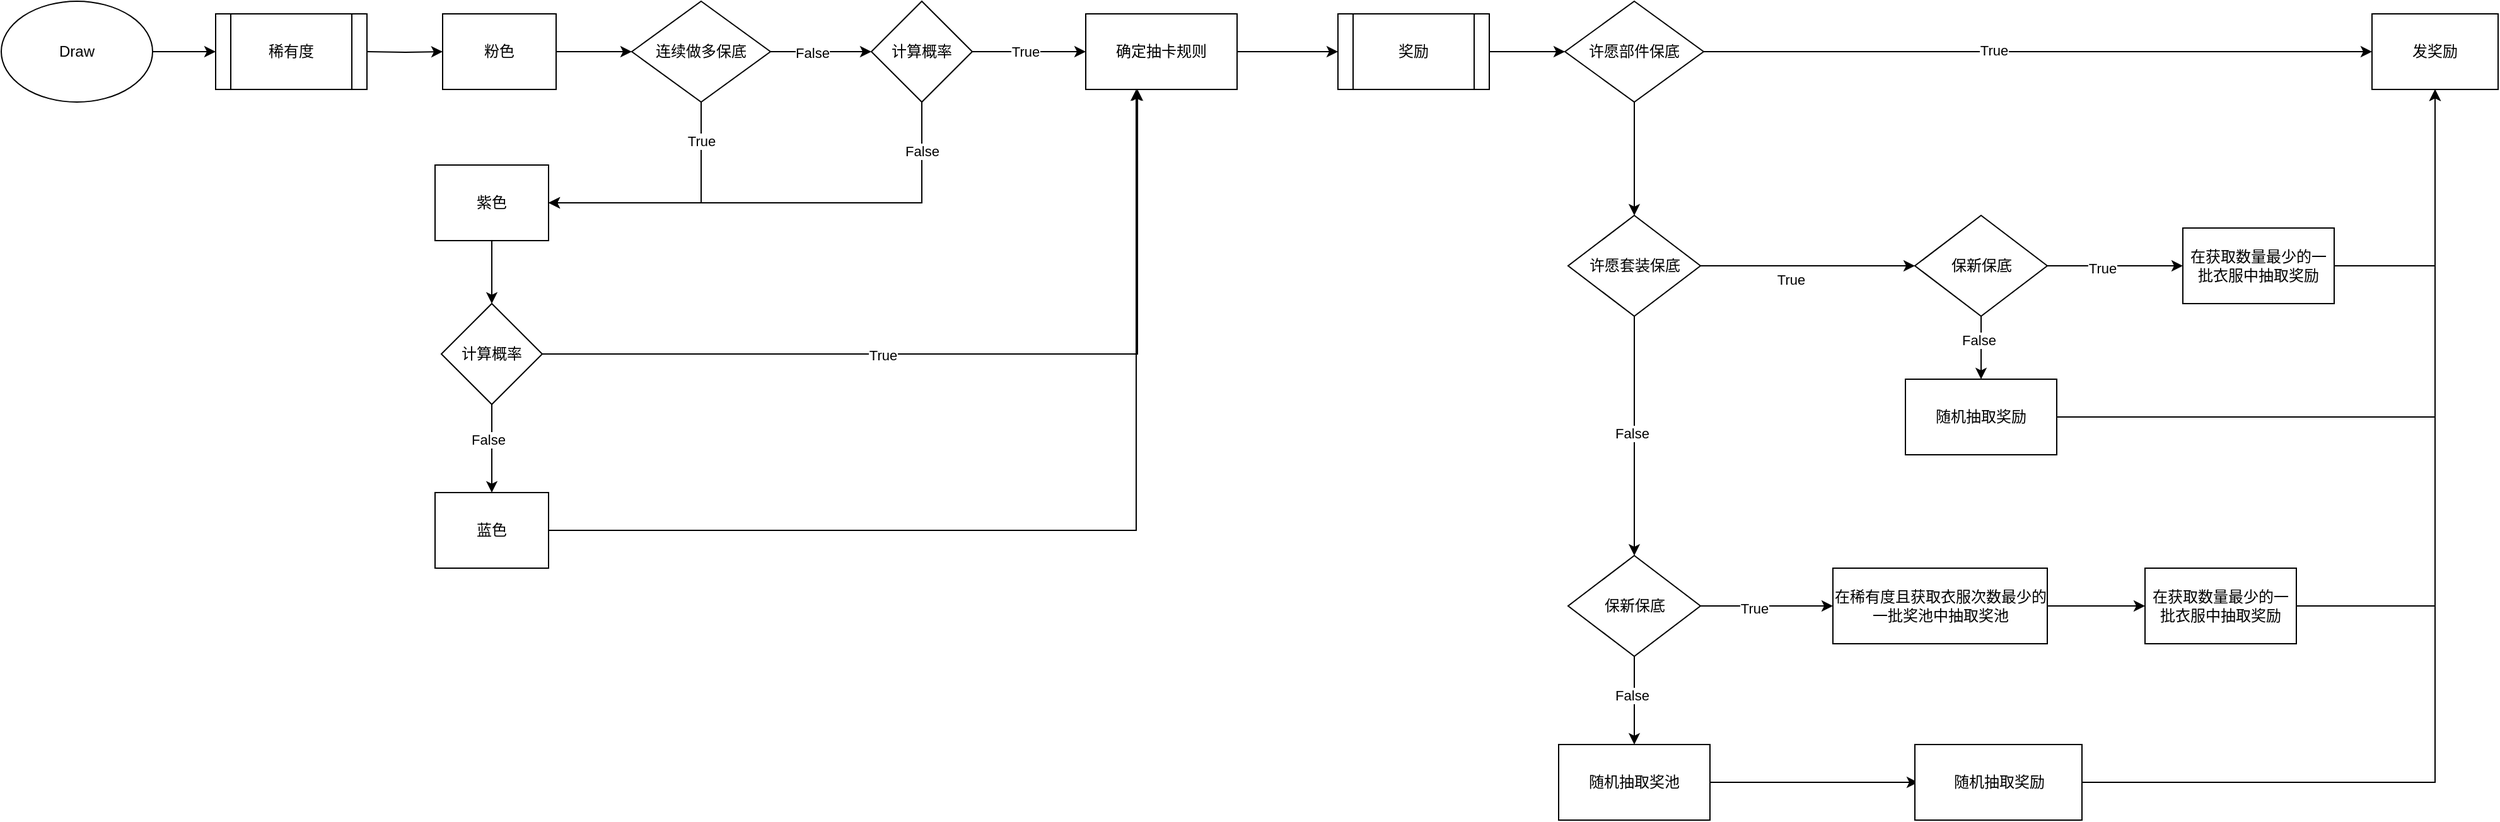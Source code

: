 <mxfile version="26.0.14">
  <diagram name="第 1 页" id="WqyXAUBNhNQGOXnJ9rBt">
    <mxGraphModel dx="1687" dy="868" grid="1" gridSize="10" guides="1" tooltips="1" connect="1" arrows="1" fold="1" page="1" pageScale="1" pageWidth="827" pageHeight="1169" math="0" shadow="0">
      <root>
        <mxCell id="0" />
        <mxCell id="1" parent="0" />
        <mxCell id="dku_ojpSadkpaKUjPToD-3" value="" style="edgeStyle=orthogonalEdgeStyle;rounded=0;orthogonalLoop=1;jettySize=auto;html=1;" edge="1" parent="1">
          <mxGeometry relative="1" as="geometry">
            <mxPoint x="140" y="280" as="sourcePoint" />
            <mxPoint x="190" y="280" as="targetPoint" />
          </mxGeometry>
        </mxCell>
        <mxCell id="dku_ojpSadkpaKUjPToD-5" value="" style="edgeStyle=orthogonalEdgeStyle;rounded=0;orthogonalLoop=1;jettySize=auto;html=1;entryX=0;entryY=0.5;entryDx=0;entryDy=0;" edge="1" parent="1" target="dku_ojpSadkpaKUjPToD-58">
          <mxGeometry relative="1" as="geometry">
            <mxPoint x="310" y="280" as="sourcePoint" />
            <mxPoint x="374" y="280" as="targetPoint" />
          </mxGeometry>
        </mxCell>
        <mxCell id="dku_ojpSadkpaKUjPToD-43" value="" style="edgeStyle=orthogonalEdgeStyle;rounded=0;orthogonalLoop=1;jettySize=auto;html=1;entryX=0.5;entryY=0;entryDx=0;entryDy=0;exitX=0.5;exitY=1;exitDx=0;exitDy=0;" edge="1" parent="1" source="dku_ojpSadkpaKUjPToD-63" target="dku_ojpSadkpaKUjPToD-44">
          <mxGeometry relative="1" as="geometry">
            <mxPoint x="414" y="440" as="sourcePoint" />
            <mxPoint x="414" y="480" as="targetPoint" />
          </mxGeometry>
        </mxCell>
        <mxCell id="dku_ojpSadkpaKUjPToD-17" value="" style="edgeStyle=orthogonalEdgeStyle;rounded=0;orthogonalLoop=1;jettySize=auto;html=1;" edge="1" parent="1" source="dku_ojpSadkpaKUjPToD-13" target="dku_ojpSadkpaKUjPToD-23">
          <mxGeometry relative="1" as="geometry">
            <mxPoint x="707" y="280" as="targetPoint" />
          </mxGeometry>
        </mxCell>
        <mxCell id="dku_ojpSadkpaKUjPToD-19" value="False" style="edgeLabel;html=1;align=center;verticalAlign=middle;resizable=0;points=[];" vertex="1" connectable="0" parent="dku_ojpSadkpaKUjPToD-17">
          <mxGeometry x="-0.173" y="-1" relative="1" as="geometry">
            <mxPoint as="offset" />
          </mxGeometry>
        </mxCell>
        <mxCell id="dku_ojpSadkpaKUjPToD-13" value="连续做多保底" style="rhombus;whiteSpace=wrap;html=1;rounded=0;" vertex="1" parent="1">
          <mxGeometry x="520" y="240" width="110" height="80" as="geometry" />
        </mxCell>
        <mxCell id="dku_ojpSadkpaKUjPToD-21" value="" style="endArrow=classic;html=1;rounded=0;exitX=0.5;exitY=1;exitDx=0;exitDy=0;entryX=1;entryY=0.5;entryDx=0;entryDy=0;" edge="1" parent="1" source="dku_ojpSadkpaKUjPToD-13">
          <mxGeometry width="50" height="50" relative="1" as="geometry">
            <mxPoint x="390" y="410" as="sourcePoint" />
            <mxPoint x="454" y="400" as="targetPoint" />
            <Array as="points">
              <mxPoint x="575" y="400" />
            </Array>
          </mxGeometry>
        </mxCell>
        <mxCell id="dku_ojpSadkpaKUjPToD-31" value="True" style="edgeLabel;html=1;align=center;verticalAlign=middle;resizable=0;points=[];" vertex="1" connectable="0" parent="dku_ojpSadkpaKUjPToD-21">
          <mxGeometry x="-0.692" relative="1" as="geometry">
            <mxPoint as="offset" />
          </mxGeometry>
        </mxCell>
        <mxCell id="dku_ojpSadkpaKUjPToD-28" value="" style="edgeStyle=orthogonalEdgeStyle;rounded=0;orthogonalLoop=1;jettySize=auto;html=1;" edge="1" parent="1" source="dku_ojpSadkpaKUjPToD-23" target="dku_ojpSadkpaKUjPToD-27">
          <mxGeometry relative="1" as="geometry" />
        </mxCell>
        <mxCell id="dku_ojpSadkpaKUjPToD-29" value="True" style="edgeLabel;html=1;align=center;verticalAlign=middle;resizable=0;points=[];" vertex="1" connectable="0" parent="dku_ojpSadkpaKUjPToD-28">
          <mxGeometry x="-0.067" relative="1" as="geometry">
            <mxPoint as="offset" />
          </mxGeometry>
        </mxCell>
        <mxCell id="dku_ojpSadkpaKUjPToD-23" value="计算概率" style="rhombus;whiteSpace=wrap;html=1;" vertex="1" parent="1">
          <mxGeometry x="710" y="240" width="80" height="80" as="geometry" />
        </mxCell>
        <mxCell id="dku_ojpSadkpaKUjPToD-27" value="确定抽卡规则" style="whiteSpace=wrap;html=1;" vertex="1" parent="1">
          <mxGeometry x="880" y="250" width="120" height="60" as="geometry" />
        </mxCell>
        <mxCell id="dku_ojpSadkpaKUjPToD-32" value="" style="endArrow=classic;html=1;rounded=0;exitX=0.5;exitY=1;exitDx=0;exitDy=0;entryX=1;entryY=0.5;entryDx=0;entryDy=0;" edge="1" parent="1" source="dku_ojpSadkpaKUjPToD-23">
          <mxGeometry width="50" height="50" relative="1" as="geometry">
            <mxPoint x="790" y="400" as="sourcePoint" />
            <mxPoint x="454" y="400" as="targetPoint" />
            <Array as="points">
              <mxPoint x="750" y="400" />
            </Array>
          </mxGeometry>
        </mxCell>
        <mxCell id="dku_ojpSadkpaKUjPToD-33" value="False" style="edgeLabel;html=1;align=center;verticalAlign=middle;resizable=0;points=[];" vertex="1" connectable="0" parent="dku_ojpSadkpaKUjPToD-32">
          <mxGeometry x="-0.795" y="-2" relative="1" as="geometry">
            <mxPoint x="2" as="offset" />
          </mxGeometry>
        </mxCell>
        <mxCell id="dku_ojpSadkpaKUjPToD-44" value="计算概率" style="rhombus;whiteSpace=wrap;html=1;" vertex="1" parent="1">
          <mxGeometry x="369" y="480" width="80" height="80" as="geometry" />
        </mxCell>
        <mxCell id="dku_ojpSadkpaKUjPToD-52" value="" style="endArrow=classic;html=1;rounded=0;exitX=1;exitY=0.5;exitDx=0;exitDy=0;entryX=0.342;entryY=1;entryDx=0;entryDy=0;entryPerimeter=0;" edge="1" parent="1" source="dku_ojpSadkpaKUjPToD-44" target="dku_ojpSadkpaKUjPToD-27">
          <mxGeometry width="50" height="50" relative="1" as="geometry">
            <mxPoint x="390" y="410" as="sourcePoint" />
            <mxPoint x="940" y="530" as="targetPoint" />
            <Array as="points">
              <mxPoint x="921" y="520" />
            </Array>
          </mxGeometry>
        </mxCell>
        <mxCell id="dku_ojpSadkpaKUjPToD-54" value="True" style="edgeLabel;html=1;align=center;verticalAlign=middle;resizable=0;points=[];" vertex="1" connectable="0" parent="dku_ojpSadkpaKUjPToD-52">
          <mxGeometry x="-0.209" y="-1" relative="1" as="geometry">
            <mxPoint as="offset" />
          </mxGeometry>
        </mxCell>
        <mxCell id="dku_ojpSadkpaKUjPToD-55" value="" style="endArrow=classic;html=1;rounded=0;exitX=0.5;exitY=1;exitDx=0;exitDy=0;entryX=0.5;entryY=0;entryDx=0;entryDy=0;" edge="1" parent="1" source="dku_ojpSadkpaKUjPToD-44" target="dku_ojpSadkpaKUjPToD-69">
          <mxGeometry width="50" height="50" relative="1" as="geometry">
            <mxPoint x="390" y="410" as="sourcePoint" />
            <mxPoint x="409" y="620" as="targetPoint" />
          </mxGeometry>
        </mxCell>
        <mxCell id="dku_ojpSadkpaKUjPToD-57" value="False" style="edgeLabel;html=1;align=center;verticalAlign=middle;resizable=0;points=[];" vertex="1" connectable="0" parent="dku_ojpSadkpaKUjPToD-55">
          <mxGeometry x="-0.2" y="-3" relative="1" as="geometry">
            <mxPoint as="offset" />
          </mxGeometry>
        </mxCell>
        <mxCell id="dku_ojpSadkpaKUjPToD-56" value="" style="endArrow=classic;html=1;rounded=0;exitX=1;exitY=0.5;exitDx=0;exitDy=0;" edge="1" parent="1">
          <mxGeometry width="50" height="50" relative="1" as="geometry">
            <mxPoint x="449" y="660" as="sourcePoint" />
            <mxPoint x="920" y="310" as="targetPoint" />
            <Array as="points">
              <mxPoint x="920" y="660" />
            </Array>
          </mxGeometry>
        </mxCell>
        <mxCell id="dku_ojpSadkpaKUjPToD-58" value="粉色" style="rounded=0;whiteSpace=wrap;html=1;" vertex="1" parent="1">
          <mxGeometry x="370" y="250" width="90" height="60" as="geometry" />
        </mxCell>
        <mxCell id="dku_ojpSadkpaKUjPToD-60" value="" style="endArrow=classic;html=1;rounded=0;exitX=1;exitY=0.5;exitDx=0;exitDy=0;entryX=0;entryY=0.5;entryDx=0;entryDy=0;" edge="1" parent="1" source="dku_ojpSadkpaKUjPToD-58" target="dku_ojpSadkpaKUjPToD-13">
          <mxGeometry width="50" height="50" relative="1" as="geometry">
            <mxPoint x="510" y="260" as="sourcePoint" />
            <mxPoint x="560" y="210" as="targetPoint" />
          </mxGeometry>
        </mxCell>
        <mxCell id="dku_ojpSadkpaKUjPToD-63" value="紫色" style="rounded=0;whiteSpace=wrap;html=1;" vertex="1" parent="1">
          <mxGeometry x="364" y="370" width="90" height="60" as="geometry" />
        </mxCell>
        <mxCell id="dku_ojpSadkpaKUjPToD-69" value="蓝色" style="rounded=0;whiteSpace=wrap;html=1;" vertex="1" parent="1">
          <mxGeometry x="364" y="630" width="90" height="60" as="geometry" />
        </mxCell>
        <mxCell id="dku_ojpSadkpaKUjPToD-70" value="" style="endArrow=classic;html=1;rounded=0;exitX=1;exitY=0.5;exitDx=0;exitDy=0;" edge="1" parent="1" source="dku_ojpSadkpaKUjPToD-27">
          <mxGeometry width="50" height="50" relative="1" as="geometry">
            <mxPoint x="1040" y="290" as="sourcePoint" />
            <mxPoint x="1080" y="280" as="targetPoint" />
          </mxGeometry>
        </mxCell>
        <mxCell id="dku_ojpSadkpaKUjPToD-73" value="Draw" style="ellipse;whiteSpace=wrap;html=1;" vertex="1" parent="1">
          <mxGeometry x="20" y="240" width="120" height="80" as="geometry" />
        </mxCell>
        <mxCell id="dku_ojpSadkpaKUjPToD-74" value="稀有度" style="shape=process;whiteSpace=wrap;html=1;backgroundOutline=1;" vertex="1" parent="1">
          <mxGeometry x="190" y="250" width="120" height="60" as="geometry" />
        </mxCell>
        <mxCell id="dku_ojpSadkpaKUjPToD-77" value="" style="edgeStyle=orthogonalEdgeStyle;rounded=0;orthogonalLoop=1;jettySize=auto;html=1;" edge="1" parent="1" source="dku_ojpSadkpaKUjPToD-75">
          <mxGeometry relative="1" as="geometry">
            <mxPoint x="1260" y="280" as="targetPoint" />
          </mxGeometry>
        </mxCell>
        <mxCell id="dku_ojpSadkpaKUjPToD-75" value="奖励" style="shape=process;whiteSpace=wrap;html=1;backgroundOutline=1;" vertex="1" parent="1">
          <mxGeometry x="1080" y="250" width="120" height="60" as="geometry" />
        </mxCell>
        <mxCell id="dku_ojpSadkpaKUjPToD-83" value="" style="edgeStyle=orthogonalEdgeStyle;rounded=0;orthogonalLoop=1;jettySize=auto;html=1;" edge="1" parent="1" source="dku_ojpSadkpaKUjPToD-80" target="dku_ojpSadkpaKUjPToD-82">
          <mxGeometry relative="1" as="geometry" />
        </mxCell>
        <mxCell id="dku_ojpSadkpaKUjPToD-85" value="True" style="edgeLabel;html=1;align=center;verticalAlign=middle;resizable=0;points=[];" vertex="1" connectable="0" parent="dku_ojpSadkpaKUjPToD-83">
          <mxGeometry x="-0.133" y="1" relative="1" as="geometry">
            <mxPoint as="offset" />
          </mxGeometry>
        </mxCell>
        <mxCell id="dku_ojpSadkpaKUjPToD-87" value="" style="edgeStyle=orthogonalEdgeStyle;rounded=0;orthogonalLoop=1;jettySize=auto;html=1;" edge="1" parent="1" source="dku_ojpSadkpaKUjPToD-80" target="dku_ojpSadkpaKUjPToD-86">
          <mxGeometry relative="1" as="geometry" />
        </mxCell>
        <mxCell id="dku_ojpSadkpaKUjPToD-80" value="许愿部件保底" style="rhombus;whiteSpace=wrap;html=1;" vertex="1" parent="1">
          <mxGeometry x="1260" y="240" width="110" height="80" as="geometry" />
        </mxCell>
        <mxCell id="dku_ojpSadkpaKUjPToD-82" value="发奖励" style="whiteSpace=wrap;html=1;" vertex="1" parent="1">
          <mxGeometry x="1900" y="250" width="100" height="60" as="geometry" />
        </mxCell>
        <mxCell id="dku_ojpSadkpaKUjPToD-89" value="" style="edgeStyle=orthogonalEdgeStyle;rounded=0;orthogonalLoop=1;jettySize=auto;html=1;" edge="1" parent="1" source="dku_ojpSadkpaKUjPToD-86" target="dku_ojpSadkpaKUjPToD-88">
          <mxGeometry relative="1" as="geometry" />
        </mxCell>
        <mxCell id="dku_ojpSadkpaKUjPToD-92" value="True" style="edgeLabel;html=1;align=center;verticalAlign=middle;resizable=0;points=[];" vertex="1" connectable="0" parent="dku_ojpSadkpaKUjPToD-89">
          <mxGeometry x="-0.12" y="2" relative="1" as="geometry">
            <mxPoint x="-4" y="13" as="offset" />
          </mxGeometry>
        </mxCell>
        <mxCell id="dku_ojpSadkpaKUjPToD-99" style="edgeStyle=orthogonalEdgeStyle;rounded=0;orthogonalLoop=1;jettySize=auto;html=1;exitX=0.5;exitY=1;exitDx=0;exitDy=0;" edge="1" parent="1" source="dku_ojpSadkpaKUjPToD-86">
          <mxGeometry relative="1" as="geometry">
            <mxPoint x="1315" y="680" as="targetPoint" />
            <mxPoint x="1310" y="480" as="sourcePoint" />
          </mxGeometry>
        </mxCell>
        <mxCell id="dku_ojpSadkpaKUjPToD-100" value="False" style="edgeLabel;html=1;align=center;verticalAlign=middle;resizable=0;points=[];" vertex="1" connectable="0" parent="dku_ojpSadkpaKUjPToD-99">
          <mxGeometry x="-0.031" y="-2" relative="1" as="geometry">
            <mxPoint as="offset" />
          </mxGeometry>
        </mxCell>
        <mxCell id="dku_ojpSadkpaKUjPToD-86" value="许愿套装保底" style="rhombus;whiteSpace=wrap;html=1;" vertex="1" parent="1">
          <mxGeometry x="1262.5" y="410" width="105" height="80" as="geometry" />
        </mxCell>
        <mxCell id="dku_ojpSadkpaKUjPToD-91" value="" style="edgeStyle=orthogonalEdgeStyle;rounded=0;orthogonalLoop=1;jettySize=auto;html=1;" edge="1" parent="1" source="dku_ojpSadkpaKUjPToD-88" target="dku_ojpSadkpaKUjPToD-90">
          <mxGeometry relative="1" as="geometry" />
        </mxCell>
        <mxCell id="dku_ojpSadkpaKUjPToD-93" value="True" style="edgeLabel;html=1;align=center;verticalAlign=middle;resizable=0;points=[];" vertex="1" connectable="0" parent="dku_ojpSadkpaKUjPToD-91">
          <mxGeometry x="-0.2" y="-2" relative="1" as="geometry">
            <mxPoint as="offset" />
          </mxGeometry>
        </mxCell>
        <mxCell id="dku_ojpSadkpaKUjPToD-95" value="" style="edgeStyle=orthogonalEdgeStyle;rounded=0;orthogonalLoop=1;jettySize=auto;html=1;" edge="1" parent="1" source="dku_ojpSadkpaKUjPToD-88" target="dku_ojpSadkpaKUjPToD-94">
          <mxGeometry relative="1" as="geometry" />
        </mxCell>
        <mxCell id="dku_ojpSadkpaKUjPToD-96" value="False" style="edgeLabel;html=1;align=center;verticalAlign=middle;resizable=0;points=[];" vertex="1" connectable="0" parent="dku_ojpSadkpaKUjPToD-95">
          <mxGeometry x="-0.24" y="-2" relative="1" as="geometry">
            <mxPoint as="offset" />
          </mxGeometry>
        </mxCell>
        <mxCell id="dku_ojpSadkpaKUjPToD-88" value="保新保底" style="rhombus;whiteSpace=wrap;html=1;" vertex="1" parent="1">
          <mxGeometry x="1537.5" y="410" width="105" height="80" as="geometry" />
        </mxCell>
        <mxCell id="dku_ojpSadkpaKUjPToD-90" value="在获取数量最少的一批衣服中抽取奖励" style="whiteSpace=wrap;html=1;" vertex="1" parent="1">
          <mxGeometry x="1750" y="420" width="120" height="60" as="geometry" />
        </mxCell>
        <mxCell id="dku_ojpSadkpaKUjPToD-94" value="随机抽取奖励" style="whiteSpace=wrap;html=1;" vertex="1" parent="1">
          <mxGeometry x="1530" y="540" width="120" height="60" as="geometry" />
        </mxCell>
        <mxCell id="dku_ojpSadkpaKUjPToD-97" value="" style="endArrow=classic;html=1;rounded=0;exitX=1;exitY=0.5;exitDx=0;exitDy=0;entryX=0.5;entryY=1;entryDx=0;entryDy=0;" edge="1" parent="1" source="dku_ojpSadkpaKUjPToD-94" target="dku_ojpSadkpaKUjPToD-82">
          <mxGeometry width="50" height="50" relative="1" as="geometry">
            <mxPoint x="1670" y="550" as="sourcePoint" />
            <mxPoint x="1720" y="500" as="targetPoint" />
            <Array as="points">
              <mxPoint x="1950" y="570" />
            </Array>
          </mxGeometry>
        </mxCell>
        <mxCell id="dku_ojpSadkpaKUjPToD-98" value="" style="endArrow=none;html=1;rounded=0;entryX=1;entryY=0.5;entryDx=0;entryDy=0;" edge="1" parent="1" target="dku_ojpSadkpaKUjPToD-90">
          <mxGeometry width="50" height="50" relative="1" as="geometry">
            <mxPoint x="1950" y="450" as="sourcePoint" />
            <mxPoint x="1547.5" y="500" as="targetPoint" />
          </mxGeometry>
        </mxCell>
        <mxCell id="dku_ojpSadkpaKUjPToD-103" value="" style="edgeStyle=orthogonalEdgeStyle;rounded=0;orthogonalLoop=1;jettySize=auto;html=1;" edge="1" parent="1" source="dku_ojpSadkpaKUjPToD-101" target="dku_ojpSadkpaKUjPToD-102">
          <mxGeometry relative="1" as="geometry" />
        </mxCell>
        <mxCell id="dku_ojpSadkpaKUjPToD-109" value="True" style="edgeLabel;html=1;align=center;verticalAlign=middle;resizable=0;points=[];" vertex="1" connectable="0" parent="dku_ojpSadkpaKUjPToD-103">
          <mxGeometry x="-0.214" y="-2" relative="1" as="geometry">
            <mxPoint x="1" as="offset" />
          </mxGeometry>
        </mxCell>
        <mxCell id="dku_ojpSadkpaKUjPToD-107" style="edgeStyle=orthogonalEdgeStyle;rounded=0;orthogonalLoop=1;jettySize=auto;html=1;exitX=0.5;exitY=1;exitDx=0;exitDy=0;" edge="1" parent="1" source="dku_ojpSadkpaKUjPToD-101">
          <mxGeometry relative="1" as="geometry">
            <mxPoint x="1315" y="830" as="targetPoint" />
          </mxGeometry>
        </mxCell>
        <mxCell id="dku_ojpSadkpaKUjPToD-110" value="False" style="edgeLabel;html=1;align=center;verticalAlign=middle;resizable=0;points=[];" vertex="1" connectable="0" parent="dku_ojpSadkpaKUjPToD-107">
          <mxGeometry x="-0.121" y="-2" relative="1" as="geometry">
            <mxPoint as="offset" />
          </mxGeometry>
        </mxCell>
        <mxCell id="dku_ojpSadkpaKUjPToD-101" value="保新保底" style="rhombus;whiteSpace=wrap;html=1;" vertex="1" parent="1">
          <mxGeometry x="1262.5" y="680" width="105" height="80" as="geometry" />
        </mxCell>
        <mxCell id="dku_ojpSadkpaKUjPToD-105" style="edgeStyle=orthogonalEdgeStyle;rounded=0;orthogonalLoop=1;jettySize=auto;html=1;exitX=1;exitY=0.5;exitDx=0;exitDy=0;entryX=0;entryY=0.5;entryDx=0;entryDy=0;" edge="1" parent="1" source="dku_ojpSadkpaKUjPToD-102" target="dku_ojpSadkpaKUjPToD-104">
          <mxGeometry relative="1" as="geometry" />
        </mxCell>
        <mxCell id="dku_ojpSadkpaKUjPToD-102" value="在稀有度且获取衣服次数最少的一批奖池中抽取奖池" style="whiteSpace=wrap;html=1;" vertex="1" parent="1">
          <mxGeometry x="1472.5" y="690" width="170" height="60" as="geometry" />
        </mxCell>
        <mxCell id="dku_ojpSadkpaKUjPToD-106" style="edgeStyle=orthogonalEdgeStyle;rounded=0;orthogonalLoop=1;jettySize=auto;html=1;exitX=1;exitY=0.5;exitDx=0;exitDy=0;entryX=0.5;entryY=1;entryDx=0;entryDy=0;" edge="1" parent="1" source="dku_ojpSadkpaKUjPToD-104" target="dku_ojpSadkpaKUjPToD-82">
          <mxGeometry relative="1" as="geometry" />
        </mxCell>
        <mxCell id="dku_ojpSadkpaKUjPToD-104" value="在获取数量最少的一批衣服中抽取奖励" style="whiteSpace=wrap;html=1;" vertex="1" parent="1">
          <mxGeometry x="1720" y="690" width="120" height="60" as="geometry" />
        </mxCell>
        <mxCell id="dku_ojpSadkpaKUjPToD-111" style="edgeStyle=orthogonalEdgeStyle;rounded=0;orthogonalLoop=1;jettySize=auto;html=1;exitX=1;exitY=0.5;exitDx=0;exitDy=0;" edge="1" parent="1" source="dku_ojpSadkpaKUjPToD-108">
          <mxGeometry relative="1" as="geometry">
            <mxPoint x="1540" y="860" as="targetPoint" />
          </mxGeometry>
        </mxCell>
        <mxCell id="dku_ojpSadkpaKUjPToD-108" value="随机抽取奖池" style="whiteSpace=wrap;html=1;" vertex="1" parent="1">
          <mxGeometry x="1255" y="830" width="120" height="60" as="geometry" />
        </mxCell>
        <mxCell id="dku_ojpSadkpaKUjPToD-113" style="edgeStyle=orthogonalEdgeStyle;rounded=0;orthogonalLoop=1;jettySize=auto;html=1;exitX=1;exitY=0.5;exitDx=0;exitDy=0;entryX=0.5;entryY=1;entryDx=0;entryDy=0;" edge="1" parent="1" source="dku_ojpSadkpaKUjPToD-112" target="dku_ojpSadkpaKUjPToD-82">
          <mxGeometry relative="1" as="geometry" />
        </mxCell>
        <mxCell id="dku_ojpSadkpaKUjPToD-112" value="随机抽取奖励" style="whiteSpace=wrap;html=1;" vertex="1" parent="1">
          <mxGeometry x="1537.5" y="830" width="132.5" height="60" as="geometry" />
        </mxCell>
      </root>
    </mxGraphModel>
  </diagram>
</mxfile>
